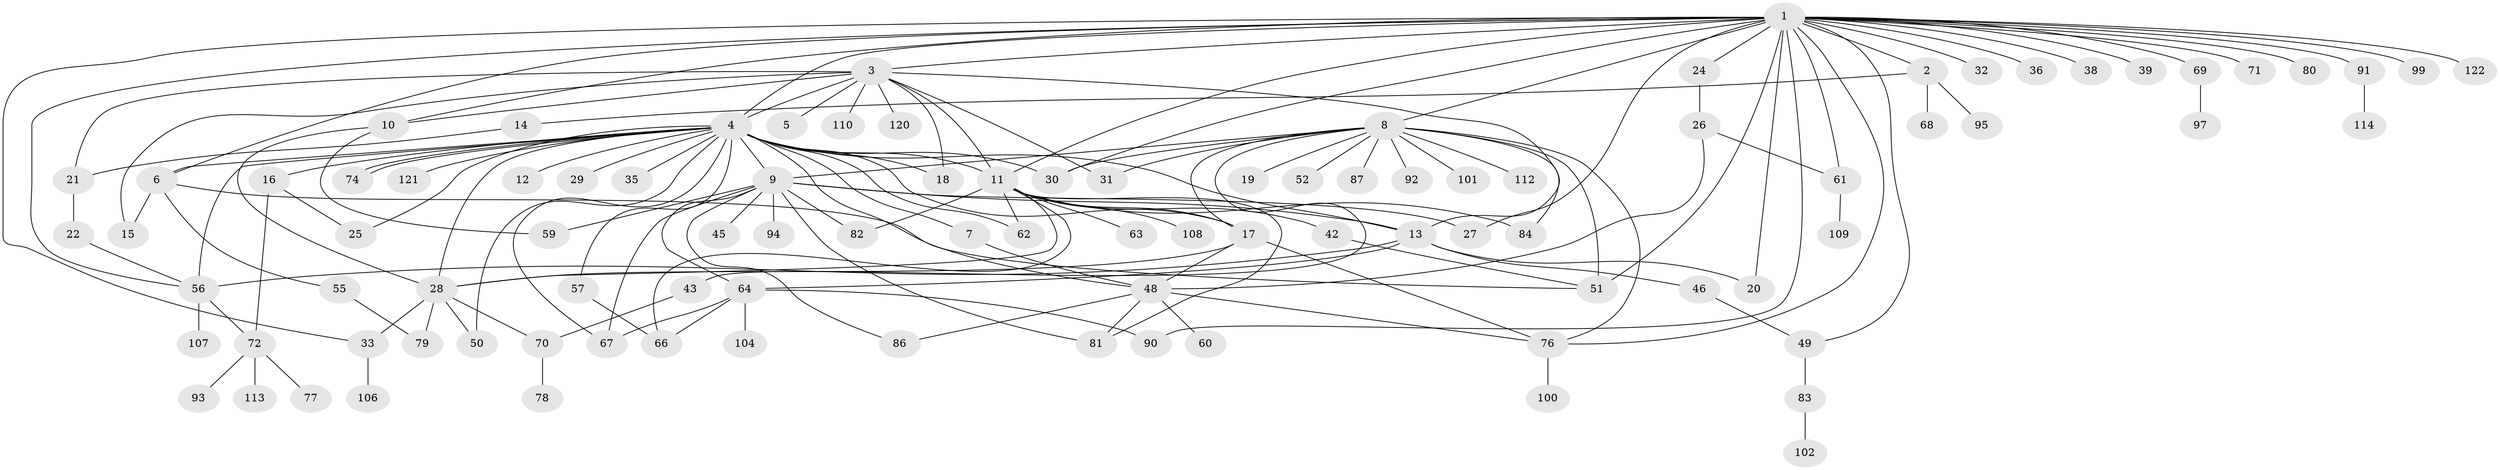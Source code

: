 // Generated by graph-tools (version 1.1) at 2025/23/03/03/25 07:23:54]
// undirected, 96 vertices, 150 edges
graph export_dot {
graph [start="1"]
  node [color=gray90,style=filled];
  1 [super="+40"];
  2;
  3 [super="+88"];
  4 [super="+105"];
  5;
  6 [super="+53"];
  7;
  8 [super="+75"];
  9 [super="+44"];
  10 [super="+73"];
  11 [super="+34"];
  12;
  13 [super="+65"];
  14;
  15;
  16 [super="+116"];
  17 [super="+23"];
  18 [super="+47"];
  19;
  20;
  21;
  22;
  24;
  25;
  26 [super="+117"];
  27;
  28 [super="+111"];
  29;
  30;
  31 [super="+115"];
  32 [super="+41"];
  33 [super="+37"];
  35;
  36;
  38;
  39;
  42;
  43;
  45;
  46 [super="+89"];
  48 [super="+54"];
  49;
  50;
  51 [super="+103"];
  52;
  55;
  56 [super="+98"];
  57 [super="+58"];
  59;
  60;
  61;
  62;
  63;
  64 [super="+85"];
  66;
  67;
  68;
  69;
  70 [super="+119"];
  71;
  72;
  74;
  76 [super="+96"];
  77;
  78;
  79 [super="+123"];
  80;
  81 [super="+118"];
  82;
  83;
  84;
  86;
  87;
  90;
  91;
  92;
  93;
  94;
  95;
  97;
  99;
  100;
  101;
  102;
  104;
  106;
  107;
  108;
  109;
  110;
  112;
  113;
  114;
  120;
  121;
  122;
  1 -- 2;
  1 -- 3;
  1 -- 6;
  1 -- 8 [weight=2];
  1 -- 10;
  1 -- 11;
  1 -- 20;
  1 -- 24;
  1 -- 27;
  1 -- 30;
  1 -- 32;
  1 -- 33;
  1 -- 36;
  1 -- 38;
  1 -- 39;
  1 -- 49;
  1 -- 51 [weight=2];
  1 -- 61;
  1 -- 69;
  1 -- 71;
  1 -- 76;
  1 -- 80;
  1 -- 90;
  1 -- 91;
  1 -- 99;
  1 -- 122;
  1 -- 4;
  1 -- 56;
  2 -- 14;
  2 -- 68;
  2 -- 95;
  3 -- 4;
  3 -- 5;
  3 -- 13;
  3 -- 15;
  3 -- 21;
  3 -- 110;
  3 -- 120;
  3 -- 10;
  3 -- 11;
  3 -- 31;
  3 -- 18;
  4 -- 6;
  4 -- 7;
  4 -- 9;
  4 -- 11 [weight=2];
  4 -- 12;
  4 -- 13;
  4 -- 16;
  4 -- 17;
  4 -- 18 [weight=2];
  4 -- 25;
  4 -- 28;
  4 -- 29;
  4 -- 30;
  4 -- 35;
  4 -- 48;
  4 -- 50;
  4 -- 57;
  4 -- 62;
  4 -- 67;
  4 -- 74;
  4 -- 74;
  4 -- 121;
  4 -- 56;
  6 -- 15;
  6 -- 51;
  6 -- 55;
  7 -- 48;
  8 -- 9;
  8 -- 17;
  8 -- 19;
  8 -- 30;
  8 -- 31;
  8 -- 43;
  8 -- 52;
  8 -- 84;
  8 -- 87;
  8 -- 101;
  8 -- 112;
  8 -- 76;
  8 -- 51;
  8 -- 92;
  9 -- 13;
  9 -- 27;
  9 -- 59;
  9 -- 81;
  9 -- 82;
  9 -- 86;
  9 -- 64;
  9 -- 67;
  9 -- 45;
  9 -- 94;
  10 -- 59;
  10 -- 28;
  11 -- 17;
  11 -- 81;
  11 -- 84;
  11 -- 66;
  11 -- 42;
  11 -- 108;
  11 -- 82;
  11 -- 28;
  11 -- 62;
  11 -- 63;
  13 -- 20;
  13 -- 46;
  13 -- 64;
  13 -- 56;
  14 -- 21;
  16 -- 72;
  16 -- 25;
  17 -- 28;
  17 -- 48;
  17 -- 76;
  21 -- 22;
  22 -- 56;
  24 -- 26;
  26 -- 48;
  26 -- 61;
  28 -- 79;
  28 -- 50;
  28 -- 70;
  28 -- 33;
  33 -- 106;
  42 -- 51;
  43 -- 70;
  46 -- 49;
  48 -- 60;
  48 -- 76;
  48 -- 81;
  48 -- 86;
  49 -- 83;
  55 -- 79;
  56 -- 72;
  56 -- 107;
  57 -- 66;
  61 -- 109;
  64 -- 66;
  64 -- 67;
  64 -- 90;
  64 -- 104;
  69 -- 97;
  70 -- 78;
  72 -- 77;
  72 -- 93;
  72 -- 113;
  76 -- 100;
  83 -- 102;
  91 -- 114;
}
